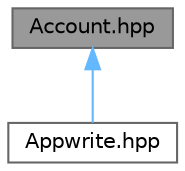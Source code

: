 digraph "Account.hpp"
{
 // LATEX_PDF_SIZE
  bgcolor="transparent";
  edge [fontname=Helvetica,fontsize=10,labelfontname=Helvetica,labelfontsize=10];
  node [fontname=Helvetica,fontsize=10,shape=box,height=0.2,width=0.4];
  Node1 [id="Node000001",label="Account.hpp",height=0.2,width=0.4,color="gray40", fillcolor="grey60", style="filled", fontcolor="black",tooltip="Handles user account-related operations like creation and session management."];
  Node1 -> Node2 [id="edge1_Node000001_Node000002",dir="back",color="steelblue1",style="solid",tooltip=" "];
  Node2 [id="Node000002",label="Appwrite.hpp",height=0.2,width=0.4,color="grey40", fillcolor="white", style="filled",URL="$_appwrite_8hpp.html",tooltip="Root header to import all core Appwrite SDK modules for easy access."];
}

